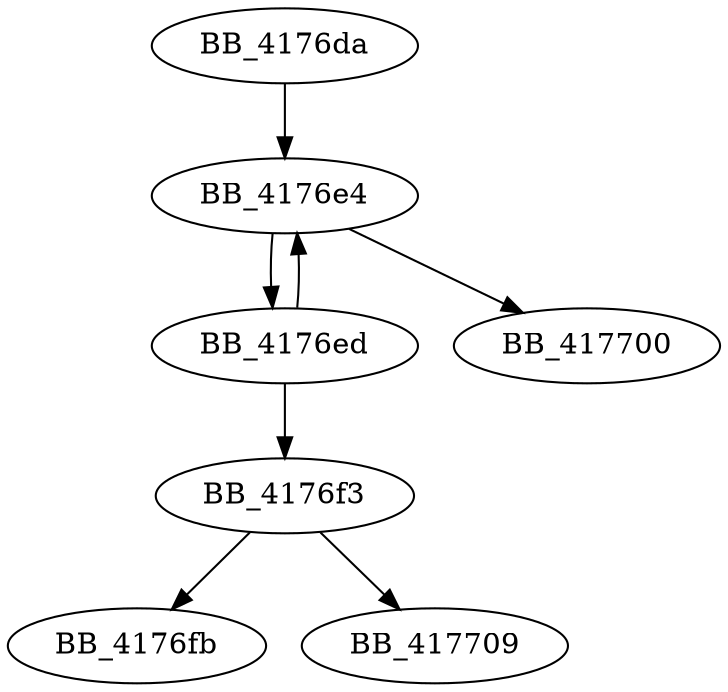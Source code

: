 DiGraph __get_errno_from_oserr{
BB_4176da->BB_4176e4
BB_4176e4->BB_4176ed
BB_4176e4->BB_417700
BB_4176ed->BB_4176e4
BB_4176ed->BB_4176f3
BB_4176f3->BB_4176fb
BB_4176f3->BB_417709
}
